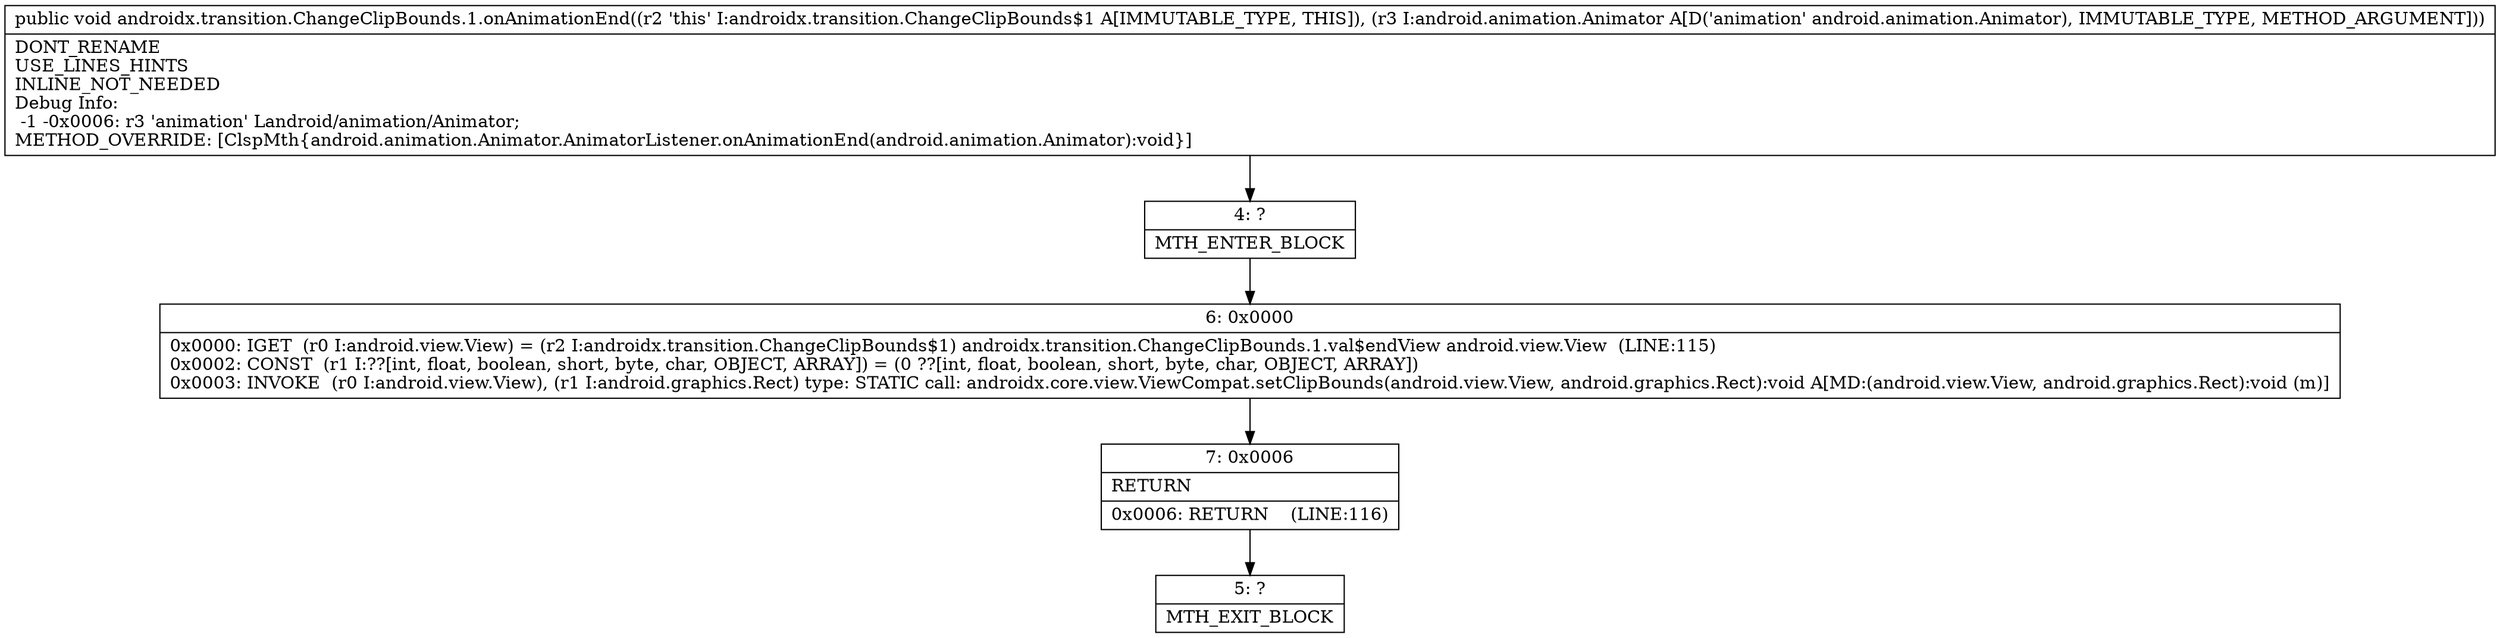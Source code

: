 digraph "CFG forandroidx.transition.ChangeClipBounds.1.onAnimationEnd(Landroid\/animation\/Animator;)V" {
Node_4 [shape=record,label="{4\:\ ?|MTH_ENTER_BLOCK\l}"];
Node_6 [shape=record,label="{6\:\ 0x0000|0x0000: IGET  (r0 I:android.view.View) = (r2 I:androidx.transition.ChangeClipBounds$1) androidx.transition.ChangeClipBounds.1.val$endView android.view.View  (LINE:115)\l0x0002: CONST  (r1 I:??[int, float, boolean, short, byte, char, OBJECT, ARRAY]) = (0 ??[int, float, boolean, short, byte, char, OBJECT, ARRAY]) \l0x0003: INVOKE  (r0 I:android.view.View), (r1 I:android.graphics.Rect) type: STATIC call: androidx.core.view.ViewCompat.setClipBounds(android.view.View, android.graphics.Rect):void A[MD:(android.view.View, android.graphics.Rect):void (m)]\l}"];
Node_7 [shape=record,label="{7\:\ 0x0006|RETURN\l|0x0006: RETURN    (LINE:116)\l}"];
Node_5 [shape=record,label="{5\:\ ?|MTH_EXIT_BLOCK\l}"];
MethodNode[shape=record,label="{public void androidx.transition.ChangeClipBounds.1.onAnimationEnd((r2 'this' I:androidx.transition.ChangeClipBounds$1 A[IMMUTABLE_TYPE, THIS]), (r3 I:android.animation.Animator A[D('animation' android.animation.Animator), IMMUTABLE_TYPE, METHOD_ARGUMENT]))  | DONT_RENAME\lUSE_LINES_HINTS\lINLINE_NOT_NEEDED\lDebug Info:\l  \-1 \-0x0006: r3 'animation' Landroid\/animation\/Animator;\lMETHOD_OVERRIDE: [ClspMth\{android.animation.Animator.AnimatorListener.onAnimationEnd(android.animation.Animator):void\}]\l}"];
MethodNode -> Node_4;Node_4 -> Node_6;
Node_6 -> Node_7;
Node_7 -> Node_5;
}

